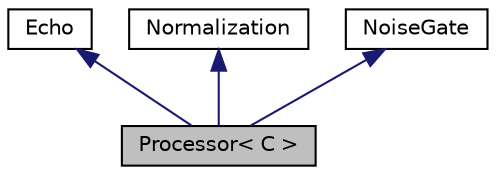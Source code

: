 digraph "Processor&lt; C &gt;"
{
  edge [fontname="Helvetica",fontsize="10",labelfontname="Helvetica",labelfontsize="10"];
  node [fontname="Helvetica",fontsize="10",shape=record];
  Node4 [label="Processor\< C \>",height=0.2,width=0.4,color="black", fillcolor="grey75", style="filled", fontcolor="black"];
  Node5 -> Node4 [dir="back",color="midnightblue",fontsize="10",style="solid"];
  Node5 [label="Echo",height=0.2,width=0.4,color="black", fillcolor="white", style="filled",URL="$dc/dd7/classEcho.html"];
  Node6 -> Node4 [dir="back",color="midnightblue",fontsize="10",style="solid"];
  Node6 [label="Normalization",height=0.2,width=0.4,color="black", fillcolor="white", style="filled",URL="$d6/d51/classNormalization.html"];
  Node7 -> Node4 [dir="back",color="midnightblue",fontsize="10",style="solid"];
  Node7 [label="NoiseGate",height=0.2,width=0.4,color="black", fillcolor="white", style="filled",URL="$d3/d32/classNoiseGate.html"];
}
